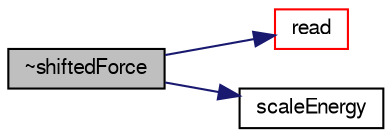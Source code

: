 digraph "~shiftedForce"
{
  bgcolor="transparent";
  edge [fontname="FreeSans",fontsize="10",labelfontname="FreeSans",labelfontsize="10"];
  node [fontname="FreeSans",fontsize="10",shape=record];
  rankdir="LR";
  Node2 [label="~shiftedForce",height=0.2,width=0.4,color="black", fillcolor="grey75", style="filled", fontcolor="black"];
  Node2 -> Node3 [color="midnightblue",fontsize="10",style="solid",fontname="FreeSans"];
  Node3 [label="read",height=0.2,width=0.4,color="red",URL="$a24434.html#a0702ebe49b3b28f5ed59b5a082c4f2f7",tooltip="Read dictionary. "];
  Node2 -> Node5 [color="midnightblue",fontsize="10",style="solid",fontname="FreeSans"];
  Node5 [label="scaleEnergy",height=0.2,width=0.4,color="black",URL="$a24434.html#a748ffa9ecb72ed54182781630845d801"];
}
